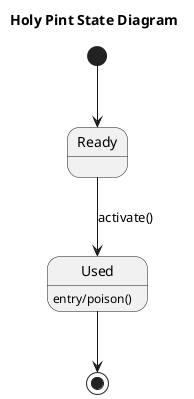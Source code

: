 @startuml camambert
title Holy Pint State Diagram

[*] --> Ready
Ready --> Used: activate()
Used --> [*]

Used: entry/poison()
@enduml